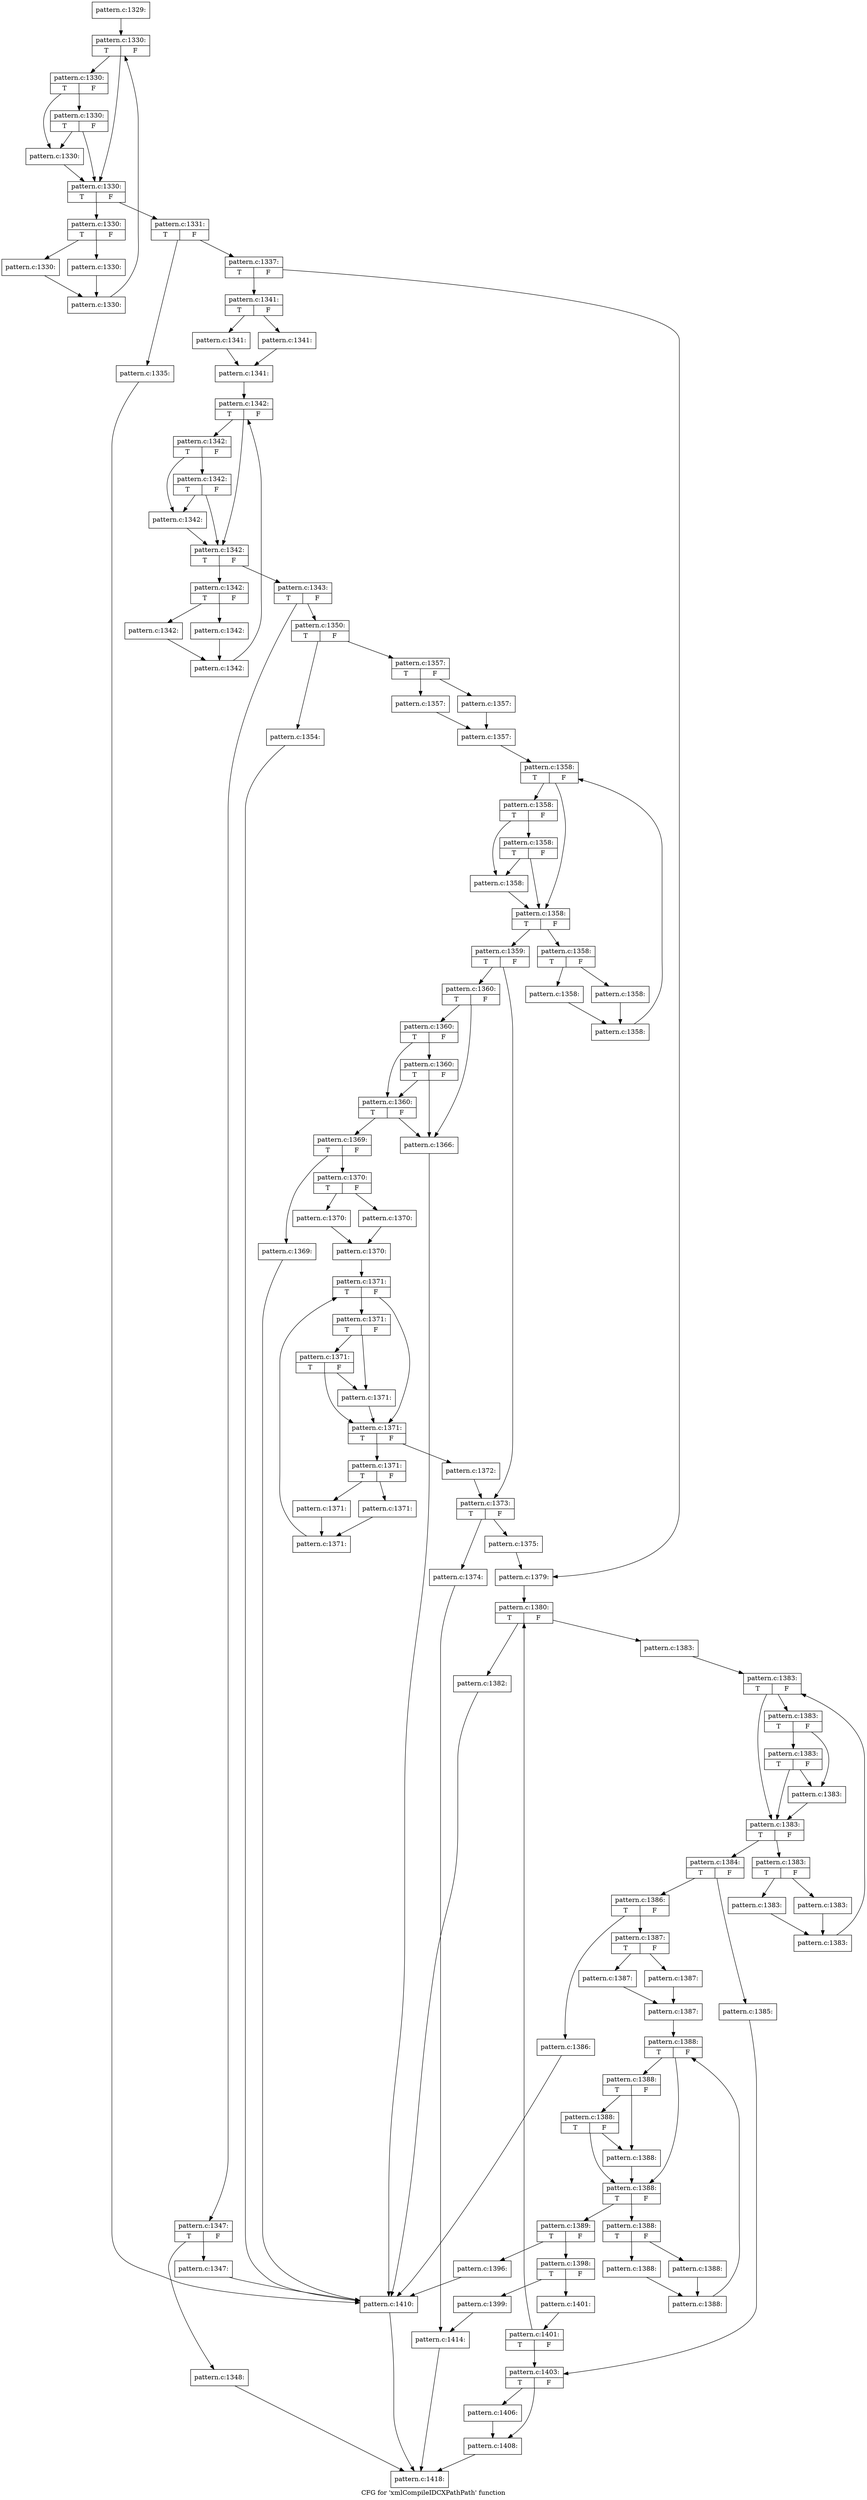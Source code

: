 digraph "CFG for 'xmlCompileIDCXPathPath' function" {
	label="CFG for 'xmlCompileIDCXPathPath' function";

	Node0x4694510 [shape=record,label="{pattern.c:1329:}"];
	Node0x4694510 -> Node0x4696660;
	Node0x4696660 [shape=record,label="{pattern.c:1330:|{<s0>T|<s1>F}}"];
	Node0x4696660 -> Node0x46946f0;
	Node0x4696660 -> Node0x4694790;
	Node0x4694790 [shape=record,label="{pattern.c:1330:|{<s0>T|<s1>F}}"];
	Node0x4694790 -> Node0x4697050;
	Node0x4694790 -> Node0x4694740;
	Node0x4697050 [shape=record,label="{pattern.c:1330:|{<s0>T|<s1>F}}"];
	Node0x4697050 -> Node0x46946f0;
	Node0x4697050 -> Node0x4694740;
	Node0x4694740 [shape=record,label="{pattern.c:1330:}"];
	Node0x4694740 -> Node0x46946f0;
	Node0x46946f0 [shape=record,label="{pattern.c:1330:|{<s0>T|<s1>F}}"];
	Node0x46946f0 -> Node0x4697680;
	Node0x46946f0 -> Node0x46946a0;
	Node0x4697680 [shape=record,label="{pattern.c:1330:|{<s0>T|<s1>F}}"];
	Node0x4697680 -> Node0x4697b70;
	Node0x4697680 -> Node0x4697bc0;
	Node0x4697b70 [shape=record,label="{pattern.c:1330:}"];
	Node0x4697b70 -> Node0x4697c10;
	Node0x4697bc0 [shape=record,label="{pattern.c:1330:}"];
	Node0x4697bc0 -> Node0x4697c10;
	Node0x4697c10 [shape=record,label="{pattern.c:1330:}"];
	Node0x4697c10 -> Node0x4696660;
	Node0x46946a0 [shape=record,label="{pattern.c:1331:|{<s0>T|<s1>F}}"];
	Node0x46946a0 -> Node0x4698570;
	Node0x46946a0 -> Node0x46985c0;
	Node0x4698570 [shape=record,label="{pattern.c:1335:}"];
	Node0x4698570 -> Node0x4698980;
	Node0x46985c0 [shape=record,label="{pattern.c:1337:|{<s0>T|<s1>F}}"];
	Node0x46985c0 -> Node0x4699900;
	Node0x46985c0 -> Node0x4699950;
	Node0x4699900 [shape=record,label="{pattern.c:1341:|{<s0>T|<s1>F}}"];
	Node0x4699900 -> Node0x4699ea0;
	Node0x4699900 -> Node0x4699ef0;
	Node0x4699ea0 [shape=record,label="{pattern.c:1341:}"];
	Node0x4699ea0 -> Node0x4699f40;
	Node0x4699ef0 [shape=record,label="{pattern.c:1341:}"];
	Node0x4699ef0 -> Node0x4699f40;
	Node0x4699f40 [shape=record,label="{pattern.c:1341:}"];
	Node0x4699f40 -> Node0x469a7d0;
	Node0x469a7d0 [shape=record,label="{pattern.c:1342:|{<s0>T|<s1>F}}"];
	Node0x469a7d0 -> Node0x469aa10;
	Node0x469a7d0 -> Node0x469aab0;
	Node0x469aab0 [shape=record,label="{pattern.c:1342:|{<s0>T|<s1>F}}"];
	Node0x469aab0 -> Node0x469ae10;
	Node0x469aab0 -> Node0x469aa60;
	Node0x469ae10 [shape=record,label="{pattern.c:1342:|{<s0>T|<s1>F}}"];
	Node0x469ae10 -> Node0x469aa10;
	Node0x469ae10 -> Node0x469aa60;
	Node0x469aa60 [shape=record,label="{pattern.c:1342:}"];
	Node0x469aa60 -> Node0x469aa10;
	Node0x469aa10 [shape=record,label="{pattern.c:1342:|{<s0>T|<s1>F}}"];
	Node0x469aa10 -> Node0x469b440;
	Node0x469aa10 -> Node0x469a9c0;
	Node0x469b440 [shape=record,label="{pattern.c:1342:|{<s0>T|<s1>F}}"];
	Node0x469b440 -> Node0x469b8f0;
	Node0x469b440 -> Node0x469b940;
	Node0x469b8f0 [shape=record,label="{pattern.c:1342:}"];
	Node0x469b8f0 -> Node0x469b990;
	Node0x469b940 [shape=record,label="{pattern.c:1342:}"];
	Node0x469b940 -> Node0x469b990;
	Node0x469b990 [shape=record,label="{pattern.c:1342:}"];
	Node0x469b990 -> Node0x469a7d0;
	Node0x469a9c0 [shape=record,label="{pattern.c:1343:|{<s0>T|<s1>F}}"];
	Node0x469a9c0 -> Node0x469c2f0;
	Node0x469a9c0 -> Node0x469c340;
	Node0x469c2f0 [shape=record,label="{pattern.c:1347:|{<s0>T|<s1>F}}"];
	Node0x469c2f0 -> Node0x469c890;
	Node0x469c2f0 -> Node0x469c8e0;
	Node0x469c890 [shape=record,label="{pattern.c:1347:}"];
	Node0x469c890 -> Node0x4698980;
	Node0x469c8e0 [shape=record,label="{pattern.c:1348:}"];
	Node0x469c8e0 -> Node0x4696790;
	Node0x469c340 [shape=record,label="{pattern.c:1350:|{<s0>T|<s1>F}}"];
	Node0x469c340 -> Node0x469d260;
	Node0x469c340 -> Node0x469d8a0;
	Node0x469d260 [shape=record,label="{pattern.c:1354:}"];
	Node0x469d260 -> Node0x4698980;
	Node0x469d8a0 [shape=record,label="{pattern.c:1357:|{<s0>T|<s1>F}}"];
	Node0x469d8a0 -> Node0x469dc80;
	Node0x469d8a0 -> Node0x469dcd0;
	Node0x469dc80 [shape=record,label="{pattern.c:1357:}"];
	Node0x469dc80 -> Node0x469dd20;
	Node0x469dcd0 [shape=record,label="{pattern.c:1357:}"];
	Node0x469dcd0 -> Node0x469dd20;
	Node0x469dd20 [shape=record,label="{pattern.c:1357:}"];
	Node0x469dd20 -> Node0x469e5e0;
	Node0x469e5e0 [shape=record,label="{pattern.c:1358:|{<s0>T|<s1>F}}"];
	Node0x469e5e0 -> Node0x469e7e0;
	Node0x469e5e0 -> Node0x469e880;
	Node0x469e880 [shape=record,label="{pattern.c:1358:|{<s0>T|<s1>F}}"];
	Node0x469e880 -> Node0x469ebe0;
	Node0x469e880 -> Node0x469e830;
	Node0x469ebe0 [shape=record,label="{pattern.c:1358:|{<s0>T|<s1>F}}"];
	Node0x469ebe0 -> Node0x469e7e0;
	Node0x469ebe0 -> Node0x469e830;
	Node0x469e830 [shape=record,label="{pattern.c:1358:}"];
	Node0x469e830 -> Node0x469e7e0;
	Node0x469e7e0 [shape=record,label="{pattern.c:1358:|{<s0>T|<s1>F}}"];
	Node0x469e7e0 -> Node0x469f210;
	Node0x469e7e0 -> Node0x469e790;
	Node0x469f210 [shape=record,label="{pattern.c:1358:|{<s0>T|<s1>F}}"];
	Node0x469f210 -> Node0x469f6c0;
	Node0x469f210 -> Node0x469f710;
	Node0x469f6c0 [shape=record,label="{pattern.c:1358:}"];
	Node0x469f6c0 -> Node0x469f760;
	Node0x469f710 [shape=record,label="{pattern.c:1358:}"];
	Node0x469f710 -> Node0x469f760;
	Node0x469f760 [shape=record,label="{pattern.c:1358:}"];
	Node0x469f760 -> Node0x469e5e0;
	Node0x469e790 [shape=record,label="{pattern.c:1359:|{<s0>T|<s1>F}}"];
	Node0x469e790 -> Node0x46a0020;
	Node0x469e790 -> Node0x46a0070;
	Node0x46a0020 [shape=record,label="{pattern.c:1360:|{<s0>T|<s1>F}}"];
	Node0x46a0020 -> Node0x46a0570;
	Node0x46a0020 -> Node0x46a0690;
	Node0x46a0690 [shape=record,label="{pattern.c:1360:|{<s0>T|<s1>F}}"];
	Node0x46a0690 -> Node0x46a0aa0;
	Node0x46a0690 -> Node0x46a0610;
	Node0x46a0aa0 [shape=record,label="{pattern.c:1360:|{<s0>T|<s1>F}}"];
	Node0x46a0aa0 -> Node0x46a0570;
	Node0x46a0aa0 -> Node0x46a0610;
	Node0x46a0610 [shape=record,label="{pattern.c:1360:|{<s0>T|<s1>F}}"];
	Node0x46a0610 -> Node0x46a0570;
	Node0x46a0610 -> Node0x46a05c0;
	Node0x46a0570 [shape=record,label="{pattern.c:1366:}"];
	Node0x46a0570 -> Node0x4698980;
	Node0x46a05c0 [shape=record,label="{pattern.c:1369:|{<s0>T|<s1>F}}"];
	Node0x46a05c0 -> Node0x46a1720;
	Node0x46a05c0 -> Node0x46a1770;
	Node0x46a1720 [shape=record,label="{pattern.c:1369:}"];
	Node0x46a1720 -> Node0x4698980;
	Node0x46a1770 [shape=record,label="{pattern.c:1370:|{<s0>T|<s1>F}}"];
	Node0x46a1770 -> Node0x46a1c40;
	Node0x46a1770 -> Node0x46a1c90;
	Node0x46a1c40 [shape=record,label="{pattern.c:1370:}"];
	Node0x46a1c40 -> Node0x46a1ce0;
	Node0x46a1c90 [shape=record,label="{pattern.c:1370:}"];
	Node0x46a1c90 -> Node0x46a1ce0;
	Node0x46a1ce0 [shape=record,label="{pattern.c:1370:}"];
	Node0x46a1ce0 -> Node0x46a25d0;
	Node0x46a25d0 [shape=record,label="{pattern.c:1371:|{<s0>T|<s1>F}}"];
	Node0x46a25d0 -> Node0x46a27d0;
	Node0x46a25d0 -> Node0x46a2870;
	Node0x46a2870 [shape=record,label="{pattern.c:1371:|{<s0>T|<s1>F}}"];
	Node0x46a2870 -> Node0x46a2bd0;
	Node0x46a2870 -> Node0x46a2820;
	Node0x46a2bd0 [shape=record,label="{pattern.c:1371:|{<s0>T|<s1>F}}"];
	Node0x46a2bd0 -> Node0x46a27d0;
	Node0x46a2bd0 -> Node0x46a2820;
	Node0x46a2820 [shape=record,label="{pattern.c:1371:}"];
	Node0x46a2820 -> Node0x46a27d0;
	Node0x46a27d0 [shape=record,label="{pattern.c:1371:|{<s0>T|<s1>F}}"];
	Node0x46a27d0 -> Node0x46a3200;
	Node0x46a27d0 -> Node0x46a2780;
	Node0x46a3200 [shape=record,label="{pattern.c:1371:|{<s0>T|<s1>F}}"];
	Node0x46a3200 -> Node0x46a36b0;
	Node0x46a3200 -> Node0x46a3700;
	Node0x46a36b0 [shape=record,label="{pattern.c:1371:}"];
	Node0x46a36b0 -> Node0x46a3750;
	Node0x46a3700 [shape=record,label="{pattern.c:1371:}"];
	Node0x46a3700 -> Node0x46a3750;
	Node0x46a3750 [shape=record,label="{pattern.c:1371:}"];
	Node0x46a3750 -> Node0x46a25d0;
	Node0x46a2780 [shape=record,label="{pattern.c:1372:}"];
	Node0x46a2780 -> Node0x46a0070;
	Node0x46a0070 [shape=record,label="{pattern.c:1373:|{<s0>T|<s1>F}}"];
	Node0x46a0070 -> Node0x46a4160;
	Node0x46a0070 -> Node0x46a41b0;
	Node0x46a4160 [shape=record,label="{pattern.c:1374:}"];
	Node0x46a4160 -> Node0x46a4650;
	Node0x46a41b0 [shape=record,label="{pattern.c:1375:}"];
	Node0x46a41b0 -> Node0x4699950;
	Node0x4699950 [shape=record,label="{pattern.c:1379:}"];
	Node0x4699950 -> Node0x46a4890;
	Node0x46a4890 [shape=record,label="{pattern.c:1380:|{<s0>T|<s1>F}}"];
	Node0x46a4890 -> Node0x46a5280;
	Node0x46a4890 -> Node0x46a52d0;
	Node0x46a5280 [shape=record,label="{pattern.c:1382:}"];
	Node0x46a5280 -> Node0x4698980;
	Node0x46a52d0 [shape=record,label="{pattern.c:1383:}"];
	Node0x46a52d0 -> Node0x46a55f0;
	Node0x46a55f0 [shape=record,label="{pattern.c:1383:|{<s0>T|<s1>F}}"];
	Node0x46a55f0 -> Node0x46a57f0;
	Node0x46a55f0 -> Node0x46a5890;
	Node0x46a5890 [shape=record,label="{pattern.c:1383:|{<s0>T|<s1>F}}"];
	Node0x46a5890 -> Node0x46a5bf0;
	Node0x46a5890 -> Node0x46a5840;
	Node0x46a5bf0 [shape=record,label="{pattern.c:1383:|{<s0>T|<s1>F}}"];
	Node0x46a5bf0 -> Node0x46a57f0;
	Node0x46a5bf0 -> Node0x46a5840;
	Node0x46a5840 [shape=record,label="{pattern.c:1383:}"];
	Node0x46a5840 -> Node0x46a57f0;
	Node0x46a57f0 [shape=record,label="{pattern.c:1383:|{<s0>T|<s1>F}}"];
	Node0x46a57f0 -> Node0x46a6220;
	Node0x46a57f0 -> Node0x46a57a0;
	Node0x46a6220 [shape=record,label="{pattern.c:1383:|{<s0>T|<s1>F}}"];
	Node0x46a6220 -> Node0x46a66d0;
	Node0x46a6220 -> Node0x46a6720;
	Node0x46a66d0 [shape=record,label="{pattern.c:1383:}"];
	Node0x46a66d0 -> Node0x46a6770;
	Node0x46a6720 [shape=record,label="{pattern.c:1383:}"];
	Node0x46a6720 -> Node0x46a6770;
	Node0x46a6770 [shape=record,label="{pattern.c:1383:}"];
	Node0x46a6770 -> Node0x46a55f0;
	Node0x46a57a0 [shape=record,label="{pattern.c:1384:|{<s0>T|<s1>F}}"];
	Node0x46a57a0 -> Node0x46a7030;
	Node0x46a57a0 -> Node0x46a7080;
	Node0x46a7030 [shape=record,label="{pattern.c:1385:}"];
	Node0x46a7030 -> Node0x46a47f0;
	Node0x46a7080 [shape=record,label="{pattern.c:1386:|{<s0>T|<s1>F}}"];
	Node0x46a7080 -> Node0x46a7460;
	Node0x46a7080 -> Node0x46a74b0;
	Node0x46a7460 [shape=record,label="{pattern.c:1386:}"];
	Node0x46a7460 -> Node0x4698980;
	Node0x46a74b0 [shape=record,label="{pattern.c:1387:|{<s0>T|<s1>F}}"];
	Node0x46a74b0 -> Node0x46a7920;
	Node0x46a74b0 -> Node0x46a7970;
	Node0x46a7920 [shape=record,label="{pattern.c:1387:}"];
	Node0x46a7920 -> Node0x46a79c0;
	Node0x46a7970 [shape=record,label="{pattern.c:1387:}"];
	Node0x46a7970 -> Node0x46a79c0;
	Node0x46a79c0 [shape=record,label="{pattern.c:1387:}"];
	Node0x46a79c0 -> Node0x46a82b0;
	Node0x46a82b0 [shape=record,label="{pattern.c:1388:|{<s0>T|<s1>F}}"];
	Node0x46a82b0 -> Node0x46a84b0;
	Node0x46a82b0 -> Node0x46a8550;
	Node0x46a8550 [shape=record,label="{pattern.c:1388:|{<s0>T|<s1>F}}"];
	Node0x46a8550 -> Node0x46a88b0;
	Node0x46a8550 -> Node0x46a8500;
	Node0x46a88b0 [shape=record,label="{pattern.c:1388:|{<s0>T|<s1>F}}"];
	Node0x46a88b0 -> Node0x46a84b0;
	Node0x46a88b0 -> Node0x46a8500;
	Node0x46a8500 [shape=record,label="{pattern.c:1388:}"];
	Node0x46a8500 -> Node0x46a84b0;
	Node0x46a84b0 [shape=record,label="{pattern.c:1388:|{<s0>T|<s1>F}}"];
	Node0x46a84b0 -> Node0x46a8ee0;
	Node0x46a84b0 -> Node0x46a8460;
	Node0x46a8ee0 [shape=record,label="{pattern.c:1388:|{<s0>T|<s1>F}}"];
	Node0x46a8ee0 -> Node0x46a9390;
	Node0x46a8ee0 -> Node0x46a93e0;
	Node0x46a9390 [shape=record,label="{pattern.c:1388:}"];
	Node0x46a9390 -> Node0x46a9430;
	Node0x46a93e0 [shape=record,label="{pattern.c:1388:}"];
	Node0x46a93e0 -> Node0x46a9430;
	Node0x46a9430 [shape=record,label="{pattern.c:1388:}"];
	Node0x46a9430 -> Node0x46a82b0;
	Node0x46a8460 [shape=record,label="{pattern.c:1389:|{<s0>T|<s1>F}}"];
	Node0x46a8460 -> Node0x46a9d50;
	Node0x46a8460 -> Node0x46a9da0;
	Node0x46a9d50 [shape=record,label="{pattern.c:1396:}"];
	Node0x46a9d50 -> Node0x4698980;
	Node0x46a9da0 [shape=record,label="{pattern.c:1398:|{<s0>T|<s1>F}}"];
	Node0x46a9da0 -> Node0x46aa360;
	Node0x46a9da0 -> Node0x46aa3b0;
	Node0x46aa360 [shape=record,label="{pattern.c:1399:}"];
	Node0x46aa360 -> Node0x46a4650;
	Node0x46aa3b0 [shape=record,label="{pattern.c:1401:}"];
	Node0x46aa3b0 -> Node0x46a4840;
	Node0x46a4840 [shape=record,label="{pattern.c:1401:|{<s0>T|<s1>F}}"];
	Node0x46a4840 -> Node0x46a4890;
	Node0x46a4840 -> Node0x46a47f0;
	Node0x46a47f0 [shape=record,label="{pattern.c:1403:|{<s0>T|<s1>F}}"];
	Node0x46a47f0 -> Node0x46aadc0;
	Node0x46a47f0 -> Node0x46aae10;
	Node0x46aadc0 [shape=record,label="{pattern.c:1406:}"];
	Node0x46aadc0 -> Node0x46aae10;
	Node0x46aae10 [shape=record,label="{pattern.c:1408:}"];
	Node0x46aae10 -> Node0x4696790;
	Node0x4698980 [shape=record,label="{pattern.c:1410:}"];
	Node0x4698980 -> Node0x4696790;
	Node0x46a4650 [shape=record,label="{pattern.c:1414:}"];
	Node0x46a4650 -> Node0x4696790;
	Node0x4696790 [shape=record,label="{pattern.c:1418:}"];
}
